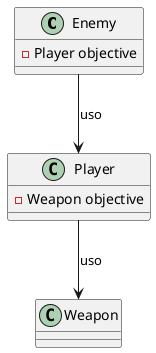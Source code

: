 @startuml
class Enemy {
    -Player objective
}
class Player {
    -Weapon objective
}
Player --> Weapon : uso
Enemy --> Player : uso
@enduml
